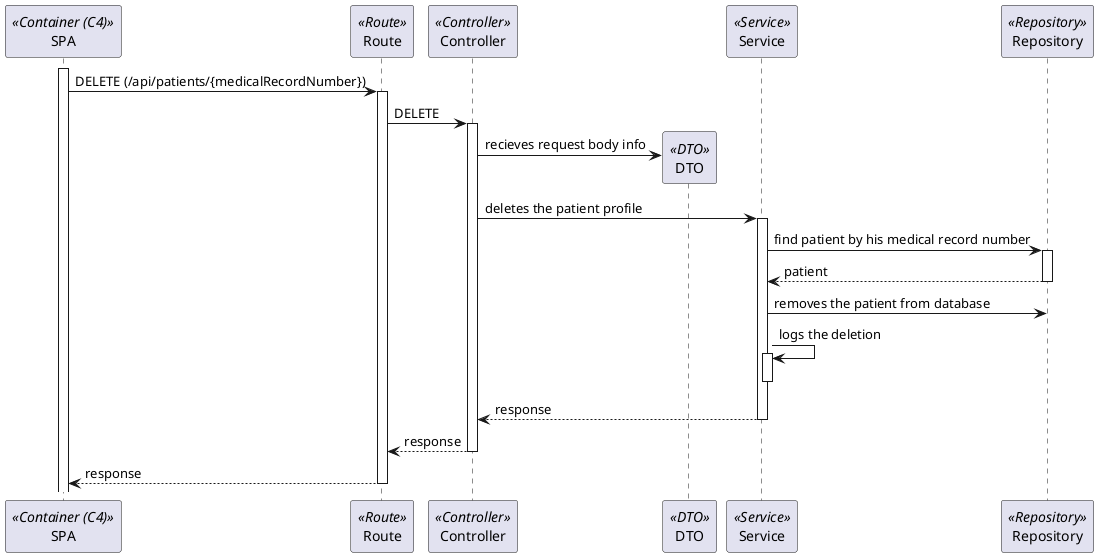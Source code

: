 ```plantuml
@startuml Process_View
participant SPA as FE <<Container (C4)>>
participant Route as Route <<Route>>
participant Controller as Controller <<Controller>>
participant DTO as DTO <<DTO>>
participant Service as Service <<Service>>
participant Repository as Repository <<Repository>>
activate FE
FE -> Route: DELETE (/api/patients/{medicalRecordNumber})
activate Route
Route -> Controller : DELETE
activate Controller
Controller -> DTO** : recieves request body info
Controller -> Service : deletes the patient profile
activate Service
Service -> Repository : find patient by his medical record number
activate Repository
return patient
Service -> Repository : removes the patient from database
Service -> Service : logs the deletion
activate Service
deactivate Service
return response
return response
return response

@enduml
```